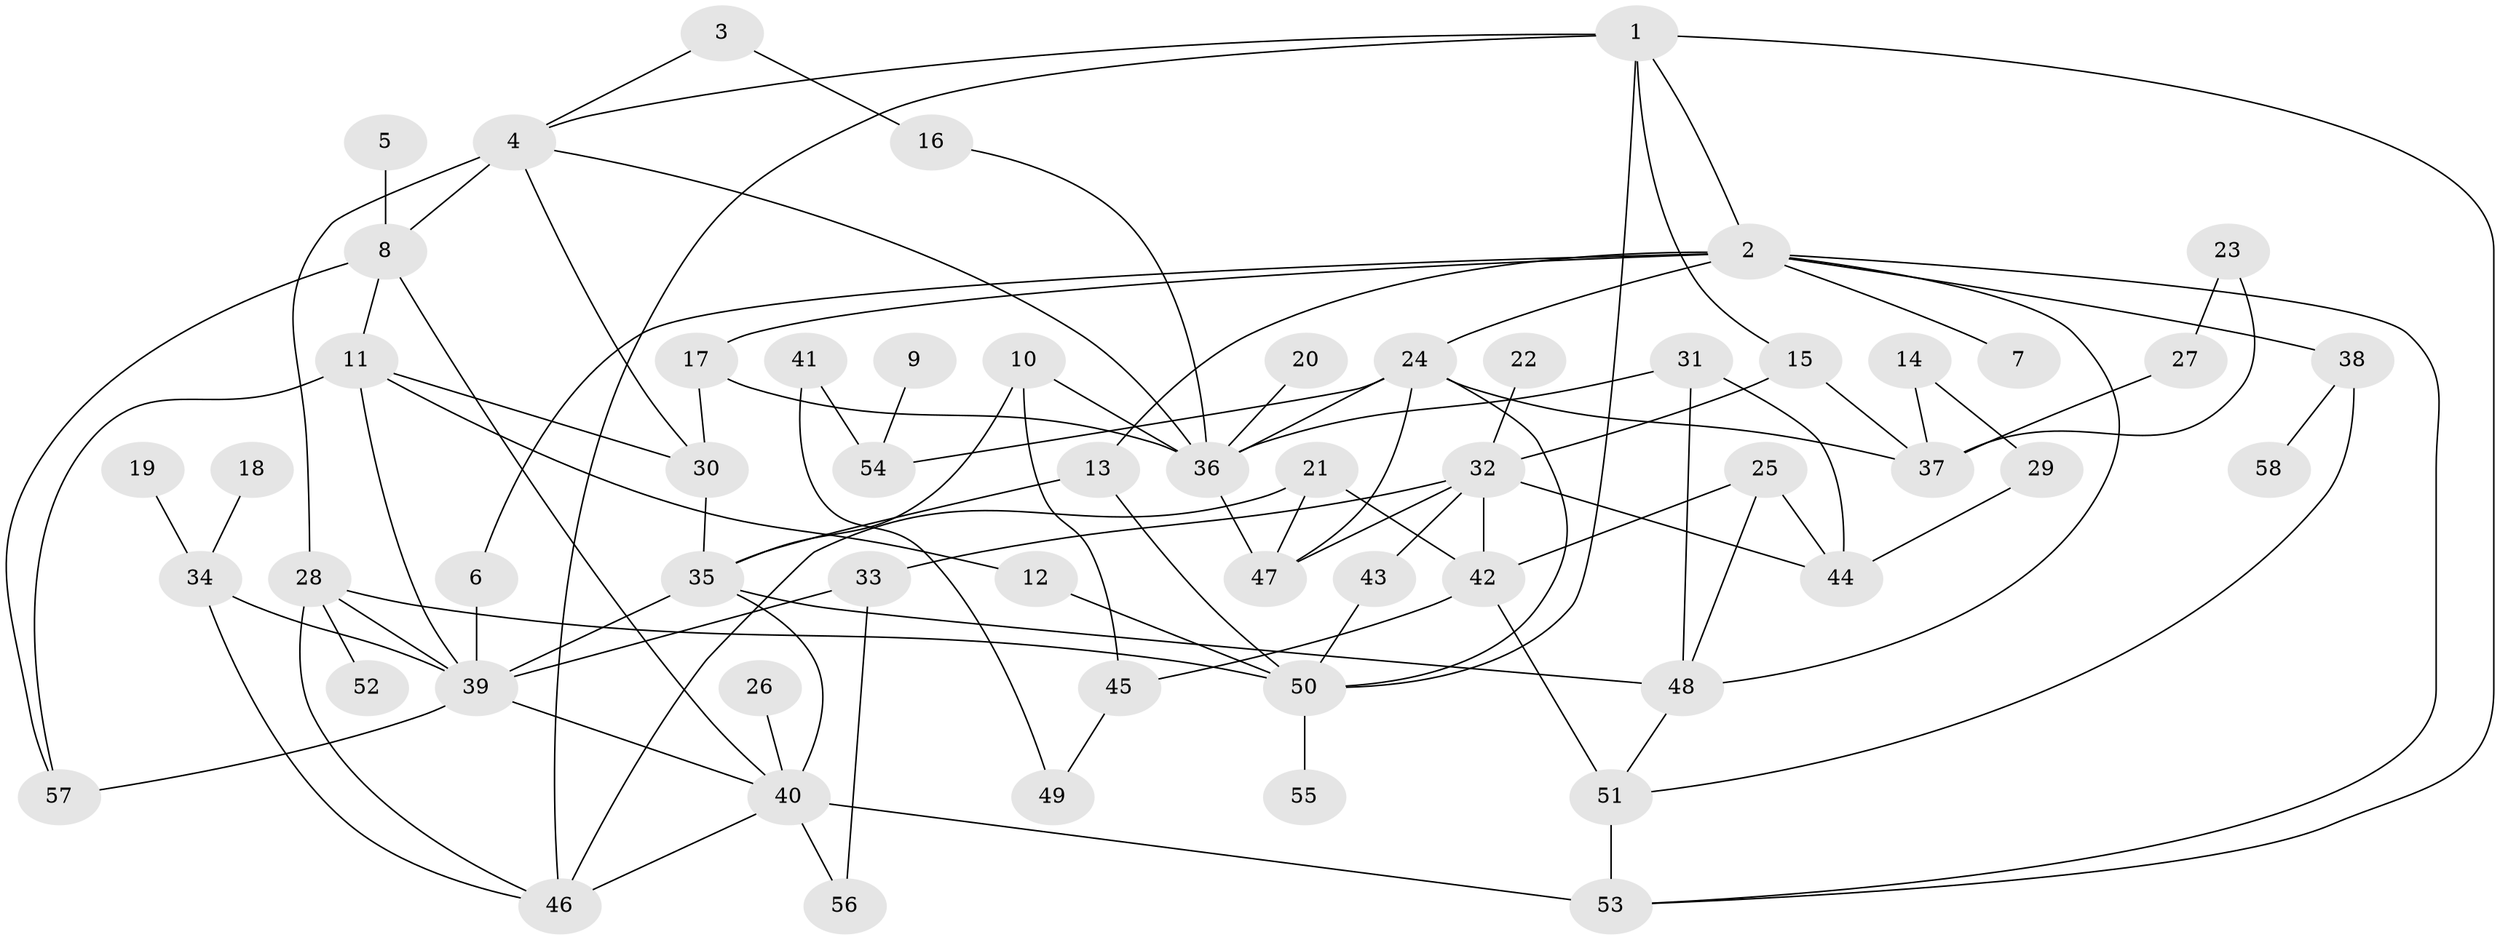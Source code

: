 // original degree distribution, {6: 0.05217391304347826, 4: 0.11304347826086956, 5: 0.06956521739130435, 7: 0.02608695652173913, 2: 0.3130434782608696, 3: 0.22608695652173913, 1: 0.2}
// Generated by graph-tools (version 1.1) at 2025/49/03/09/25 03:49:17]
// undirected, 58 vertices, 100 edges
graph export_dot {
graph [start="1"]
  node [color=gray90,style=filled];
  1;
  2;
  3;
  4;
  5;
  6;
  7;
  8;
  9;
  10;
  11;
  12;
  13;
  14;
  15;
  16;
  17;
  18;
  19;
  20;
  21;
  22;
  23;
  24;
  25;
  26;
  27;
  28;
  29;
  30;
  31;
  32;
  33;
  34;
  35;
  36;
  37;
  38;
  39;
  40;
  41;
  42;
  43;
  44;
  45;
  46;
  47;
  48;
  49;
  50;
  51;
  52;
  53;
  54;
  55;
  56;
  57;
  58;
  1 -- 2 [weight=1.0];
  1 -- 4 [weight=1.0];
  1 -- 15 [weight=1.0];
  1 -- 46 [weight=1.0];
  1 -- 50 [weight=1.0];
  1 -- 53 [weight=1.0];
  2 -- 6 [weight=1.0];
  2 -- 7 [weight=1.0];
  2 -- 13 [weight=1.0];
  2 -- 17 [weight=1.0];
  2 -- 24 [weight=1.0];
  2 -- 38 [weight=1.0];
  2 -- 48 [weight=1.0];
  2 -- 53 [weight=1.0];
  3 -- 4 [weight=1.0];
  3 -- 16 [weight=1.0];
  4 -- 8 [weight=1.0];
  4 -- 28 [weight=1.0];
  4 -- 30 [weight=1.0];
  4 -- 36 [weight=1.0];
  5 -- 8 [weight=1.0];
  6 -- 39 [weight=1.0];
  8 -- 11 [weight=1.0];
  8 -- 40 [weight=1.0];
  8 -- 57 [weight=1.0];
  9 -- 54 [weight=1.0];
  10 -- 35 [weight=1.0];
  10 -- 36 [weight=1.0];
  10 -- 45 [weight=1.0];
  11 -- 12 [weight=1.0];
  11 -- 30 [weight=1.0];
  11 -- 39 [weight=1.0];
  11 -- 57 [weight=1.0];
  12 -- 50 [weight=1.0];
  13 -- 35 [weight=1.0];
  13 -- 50 [weight=1.0];
  14 -- 29 [weight=1.0];
  14 -- 37 [weight=1.0];
  15 -- 32 [weight=1.0];
  15 -- 37 [weight=1.0];
  16 -- 36 [weight=1.0];
  17 -- 30 [weight=1.0];
  17 -- 36 [weight=1.0];
  18 -- 34 [weight=1.0];
  19 -- 34 [weight=1.0];
  20 -- 36 [weight=2.0];
  21 -- 42 [weight=1.0];
  21 -- 46 [weight=1.0];
  21 -- 47 [weight=1.0];
  22 -- 32 [weight=1.0];
  23 -- 27 [weight=1.0];
  23 -- 37 [weight=1.0];
  24 -- 36 [weight=1.0];
  24 -- 37 [weight=1.0];
  24 -- 47 [weight=1.0];
  24 -- 50 [weight=1.0];
  24 -- 54 [weight=1.0];
  25 -- 42 [weight=1.0];
  25 -- 44 [weight=1.0];
  25 -- 48 [weight=1.0];
  26 -- 40 [weight=1.0];
  27 -- 37 [weight=1.0];
  28 -- 39 [weight=1.0];
  28 -- 46 [weight=1.0];
  28 -- 50 [weight=1.0];
  28 -- 52 [weight=1.0];
  29 -- 44 [weight=1.0];
  30 -- 35 [weight=1.0];
  31 -- 36 [weight=1.0];
  31 -- 44 [weight=1.0];
  31 -- 48 [weight=1.0];
  32 -- 33 [weight=1.0];
  32 -- 42 [weight=1.0];
  32 -- 43 [weight=1.0];
  32 -- 44 [weight=1.0];
  32 -- 47 [weight=1.0];
  33 -- 39 [weight=1.0];
  33 -- 56 [weight=1.0];
  34 -- 39 [weight=1.0];
  34 -- 46 [weight=1.0];
  35 -- 39 [weight=1.0];
  35 -- 40 [weight=1.0];
  35 -- 48 [weight=1.0];
  36 -- 47 [weight=1.0];
  38 -- 51 [weight=1.0];
  38 -- 58 [weight=1.0];
  39 -- 40 [weight=1.0];
  39 -- 57 [weight=1.0];
  40 -- 46 [weight=1.0];
  40 -- 53 [weight=2.0];
  40 -- 56 [weight=1.0];
  41 -- 49 [weight=1.0];
  41 -- 54 [weight=1.0];
  42 -- 45 [weight=1.0];
  42 -- 51 [weight=2.0];
  43 -- 50 [weight=1.0];
  45 -- 49 [weight=1.0];
  48 -- 51 [weight=1.0];
  50 -- 55 [weight=1.0];
  51 -- 53 [weight=1.0];
}
